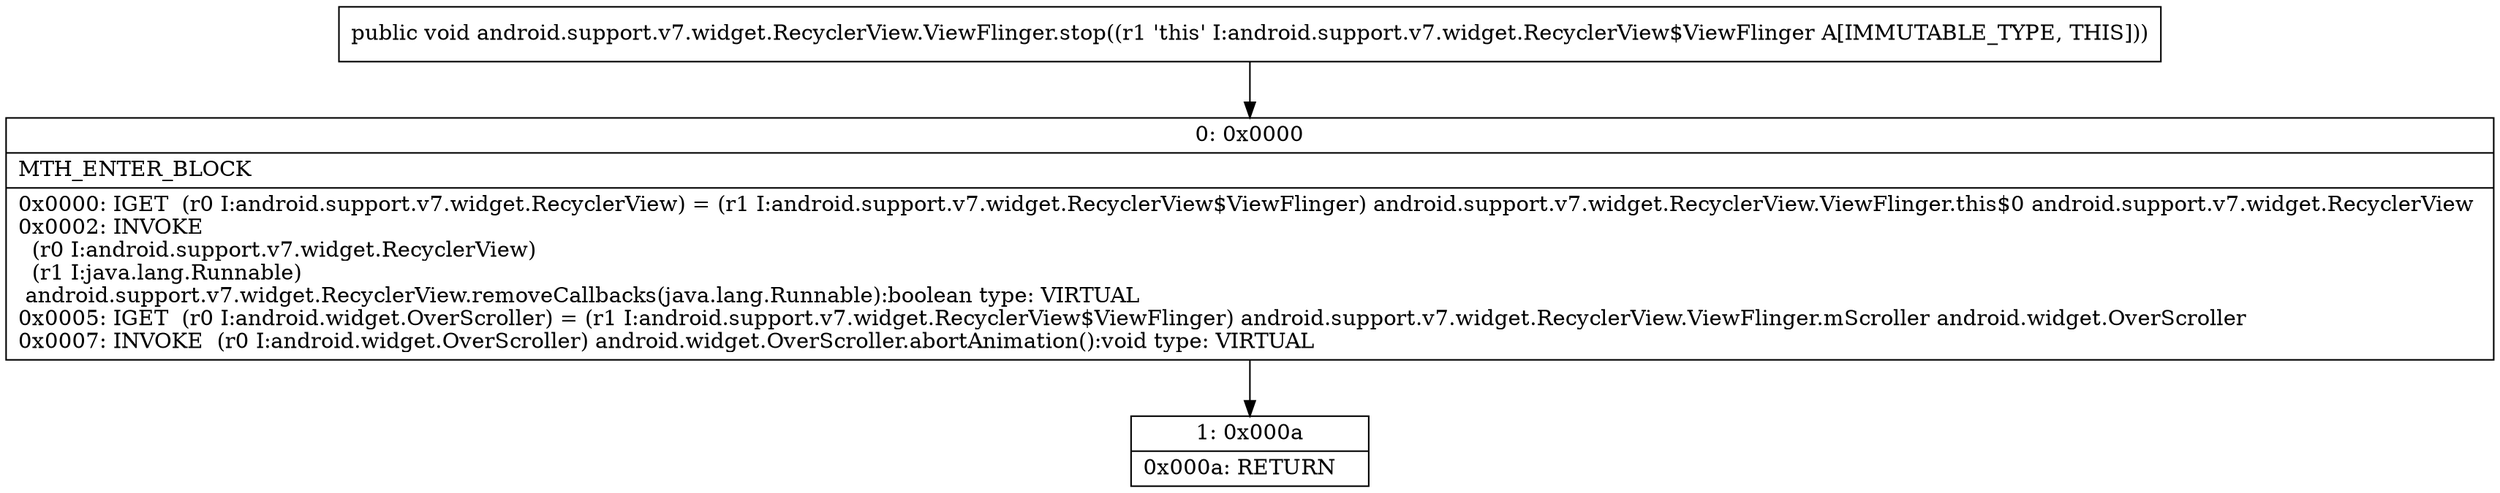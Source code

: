 digraph "CFG forandroid.support.v7.widget.RecyclerView.ViewFlinger.stop()V" {
Node_0 [shape=record,label="{0\:\ 0x0000|MTH_ENTER_BLOCK\l|0x0000: IGET  (r0 I:android.support.v7.widget.RecyclerView) = (r1 I:android.support.v7.widget.RecyclerView$ViewFlinger) android.support.v7.widget.RecyclerView.ViewFlinger.this$0 android.support.v7.widget.RecyclerView \l0x0002: INVOKE  \l  (r0 I:android.support.v7.widget.RecyclerView)\l  (r1 I:java.lang.Runnable)\l android.support.v7.widget.RecyclerView.removeCallbacks(java.lang.Runnable):boolean type: VIRTUAL \l0x0005: IGET  (r0 I:android.widget.OverScroller) = (r1 I:android.support.v7.widget.RecyclerView$ViewFlinger) android.support.v7.widget.RecyclerView.ViewFlinger.mScroller android.widget.OverScroller \l0x0007: INVOKE  (r0 I:android.widget.OverScroller) android.widget.OverScroller.abortAnimation():void type: VIRTUAL \l}"];
Node_1 [shape=record,label="{1\:\ 0x000a|0x000a: RETURN   \l}"];
MethodNode[shape=record,label="{public void android.support.v7.widget.RecyclerView.ViewFlinger.stop((r1 'this' I:android.support.v7.widget.RecyclerView$ViewFlinger A[IMMUTABLE_TYPE, THIS])) }"];
MethodNode -> Node_0;
Node_0 -> Node_1;
}

